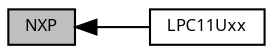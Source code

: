 digraph "NXP"
{
  edge [fontname="Sans",fontsize="8",labelfontname="Sans",labelfontsize="8"];
  node [fontname="Sans",fontsize="8",shape=record];
  rankdir=LR;
  Node0 [label="NXP",height=0.2,width=0.4,color="black", fillcolor="grey75", style="filled", fontcolor="black"];
  Node1 [label="LPC11Uxx",height=0.2,width=0.4,color="black", fillcolor="white", style="filled",URL="$group___l_p_c11_uxx.html"];
  Node0->Node1 [shape=plaintext, dir="back", style="solid"];
}
